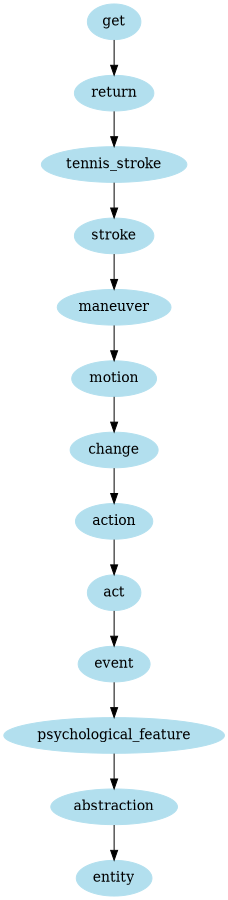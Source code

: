 digraph unix {
	node [color=lightblue2 style=filled]
	size="6,6"
	get -> return
	return -> tennis_stroke
	tennis_stroke -> stroke
	stroke -> maneuver
	maneuver -> motion
	motion -> change
	change -> action
	action -> act
	act -> event
	event -> psychological_feature
	psychological_feature -> abstraction
	abstraction -> entity
}
